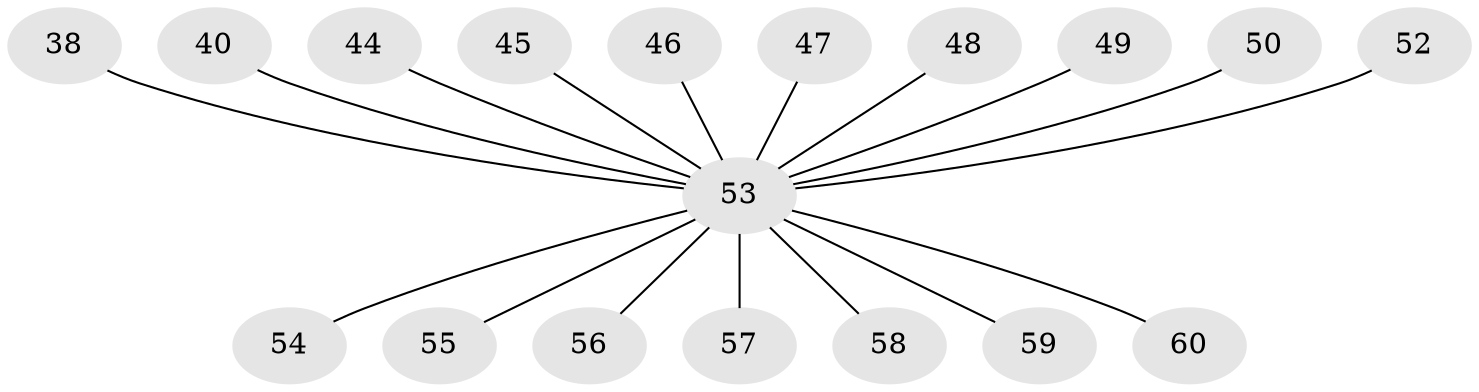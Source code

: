 // original degree distribution, {7: 0.03333333333333333, 4: 0.06666666666666667, 3: 0.06666666666666667, 5: 0.05, 1: 0.55, 2: 0.23333333333333334}
// Generated by graph-tools (version 1.1) at 2025/56/03/04/25 21:56:12]
// undirected, 18 vertices, 17 edges
graph export_dot {
graph [start="1"]
  node [color=gray90,style=filled];
  38;
  40;
  44;
  45;
  46;
  47;
  48;
  49;
  50;
  52;
  53 [super="+51+35+37"];
  54;
  55;
  56 [super="+17"];
  57;
  58;
  59;
  60;
  38 -- 53;
  40 -- 53;
  44 -- 53;
  45 -- 53;
  46 -- 53;
  47 -- 53;
  48 -- 53;
  49 -- 53;
  50 -- 53;
  52 -- 53;
  53 -- 58;
  53 -- 54;
  53 -- 55;
  53 -- 56;
  53 -- 57;
  53 -- 59;
  53 -- 60;
}
